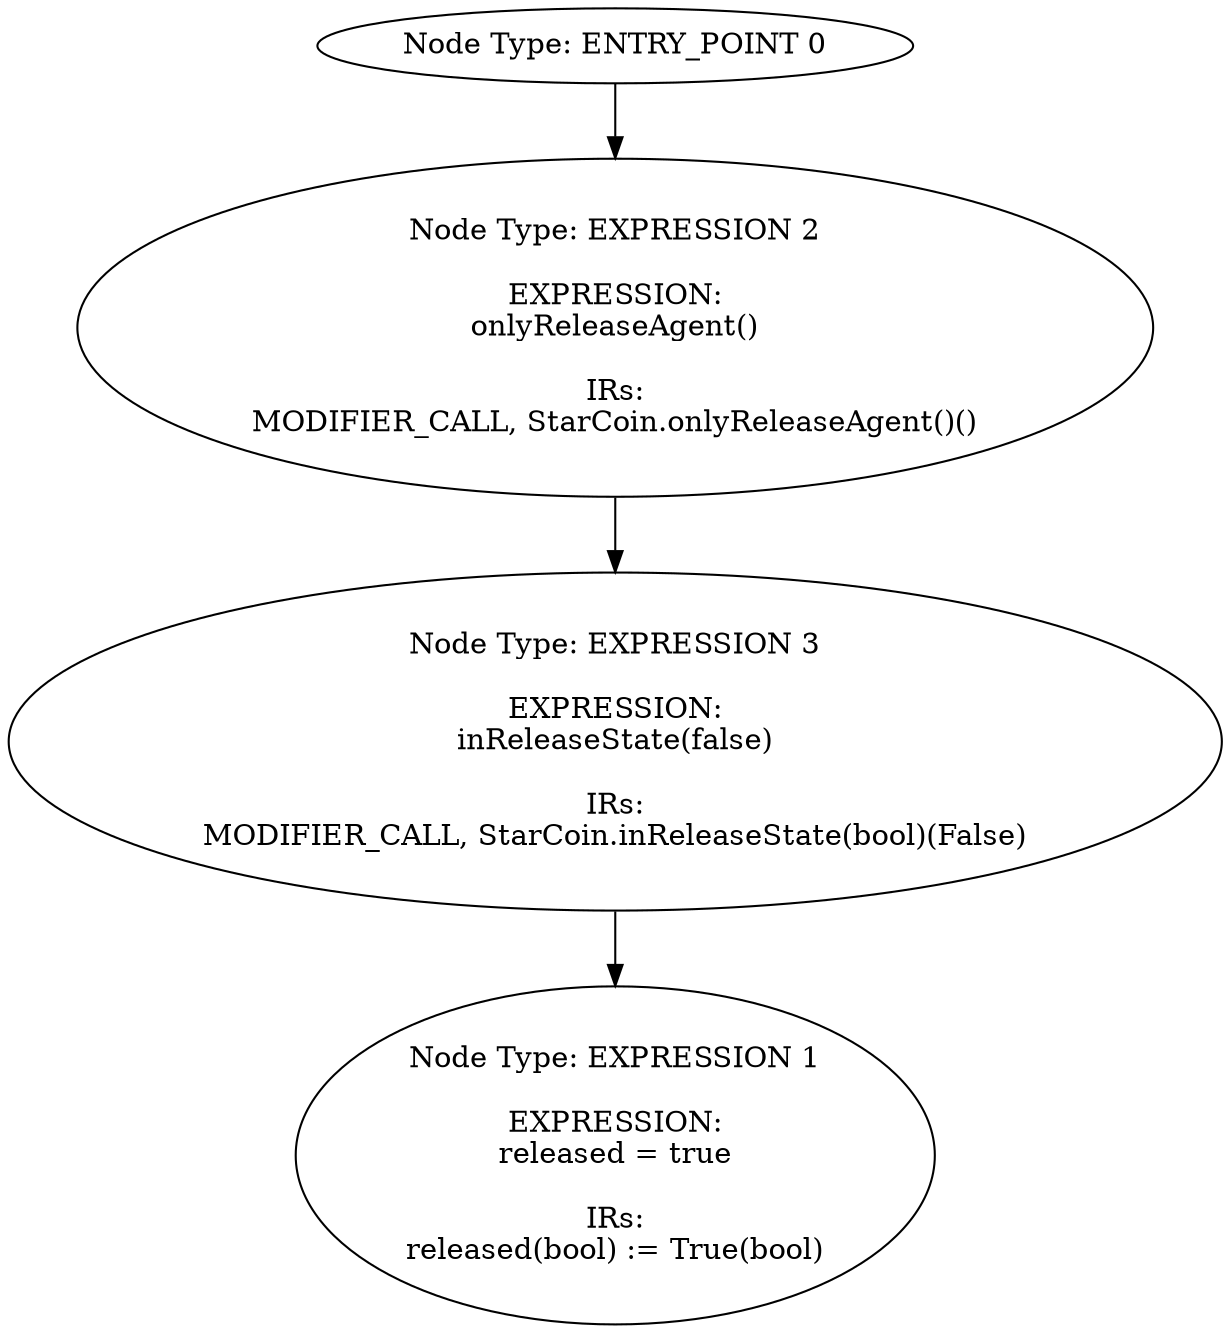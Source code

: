 digraph{
0[label="Node Type: ENTRY_POINT 0
"];
0->2;
1[label="Node Type: EXPRESSION 1

EXPRESSION:
released = true

IRs:
released(bool) := True(bool)"];
2[label="Node Type: EXPRESSION 2

EXPRESSION:
onlyReleaseAgent()

IRs:
MODIFIER_CALL, StarCoin.onlyReleaseAgent()()"];
2->3;
3[label="Node Type: EXPRESSION 3

EXPRESSION:
inReleaseState(false)

IRs:
MODIFIER_CALL, StarCoin.inReleaseState(bool)(False)"];
3->1;
}
